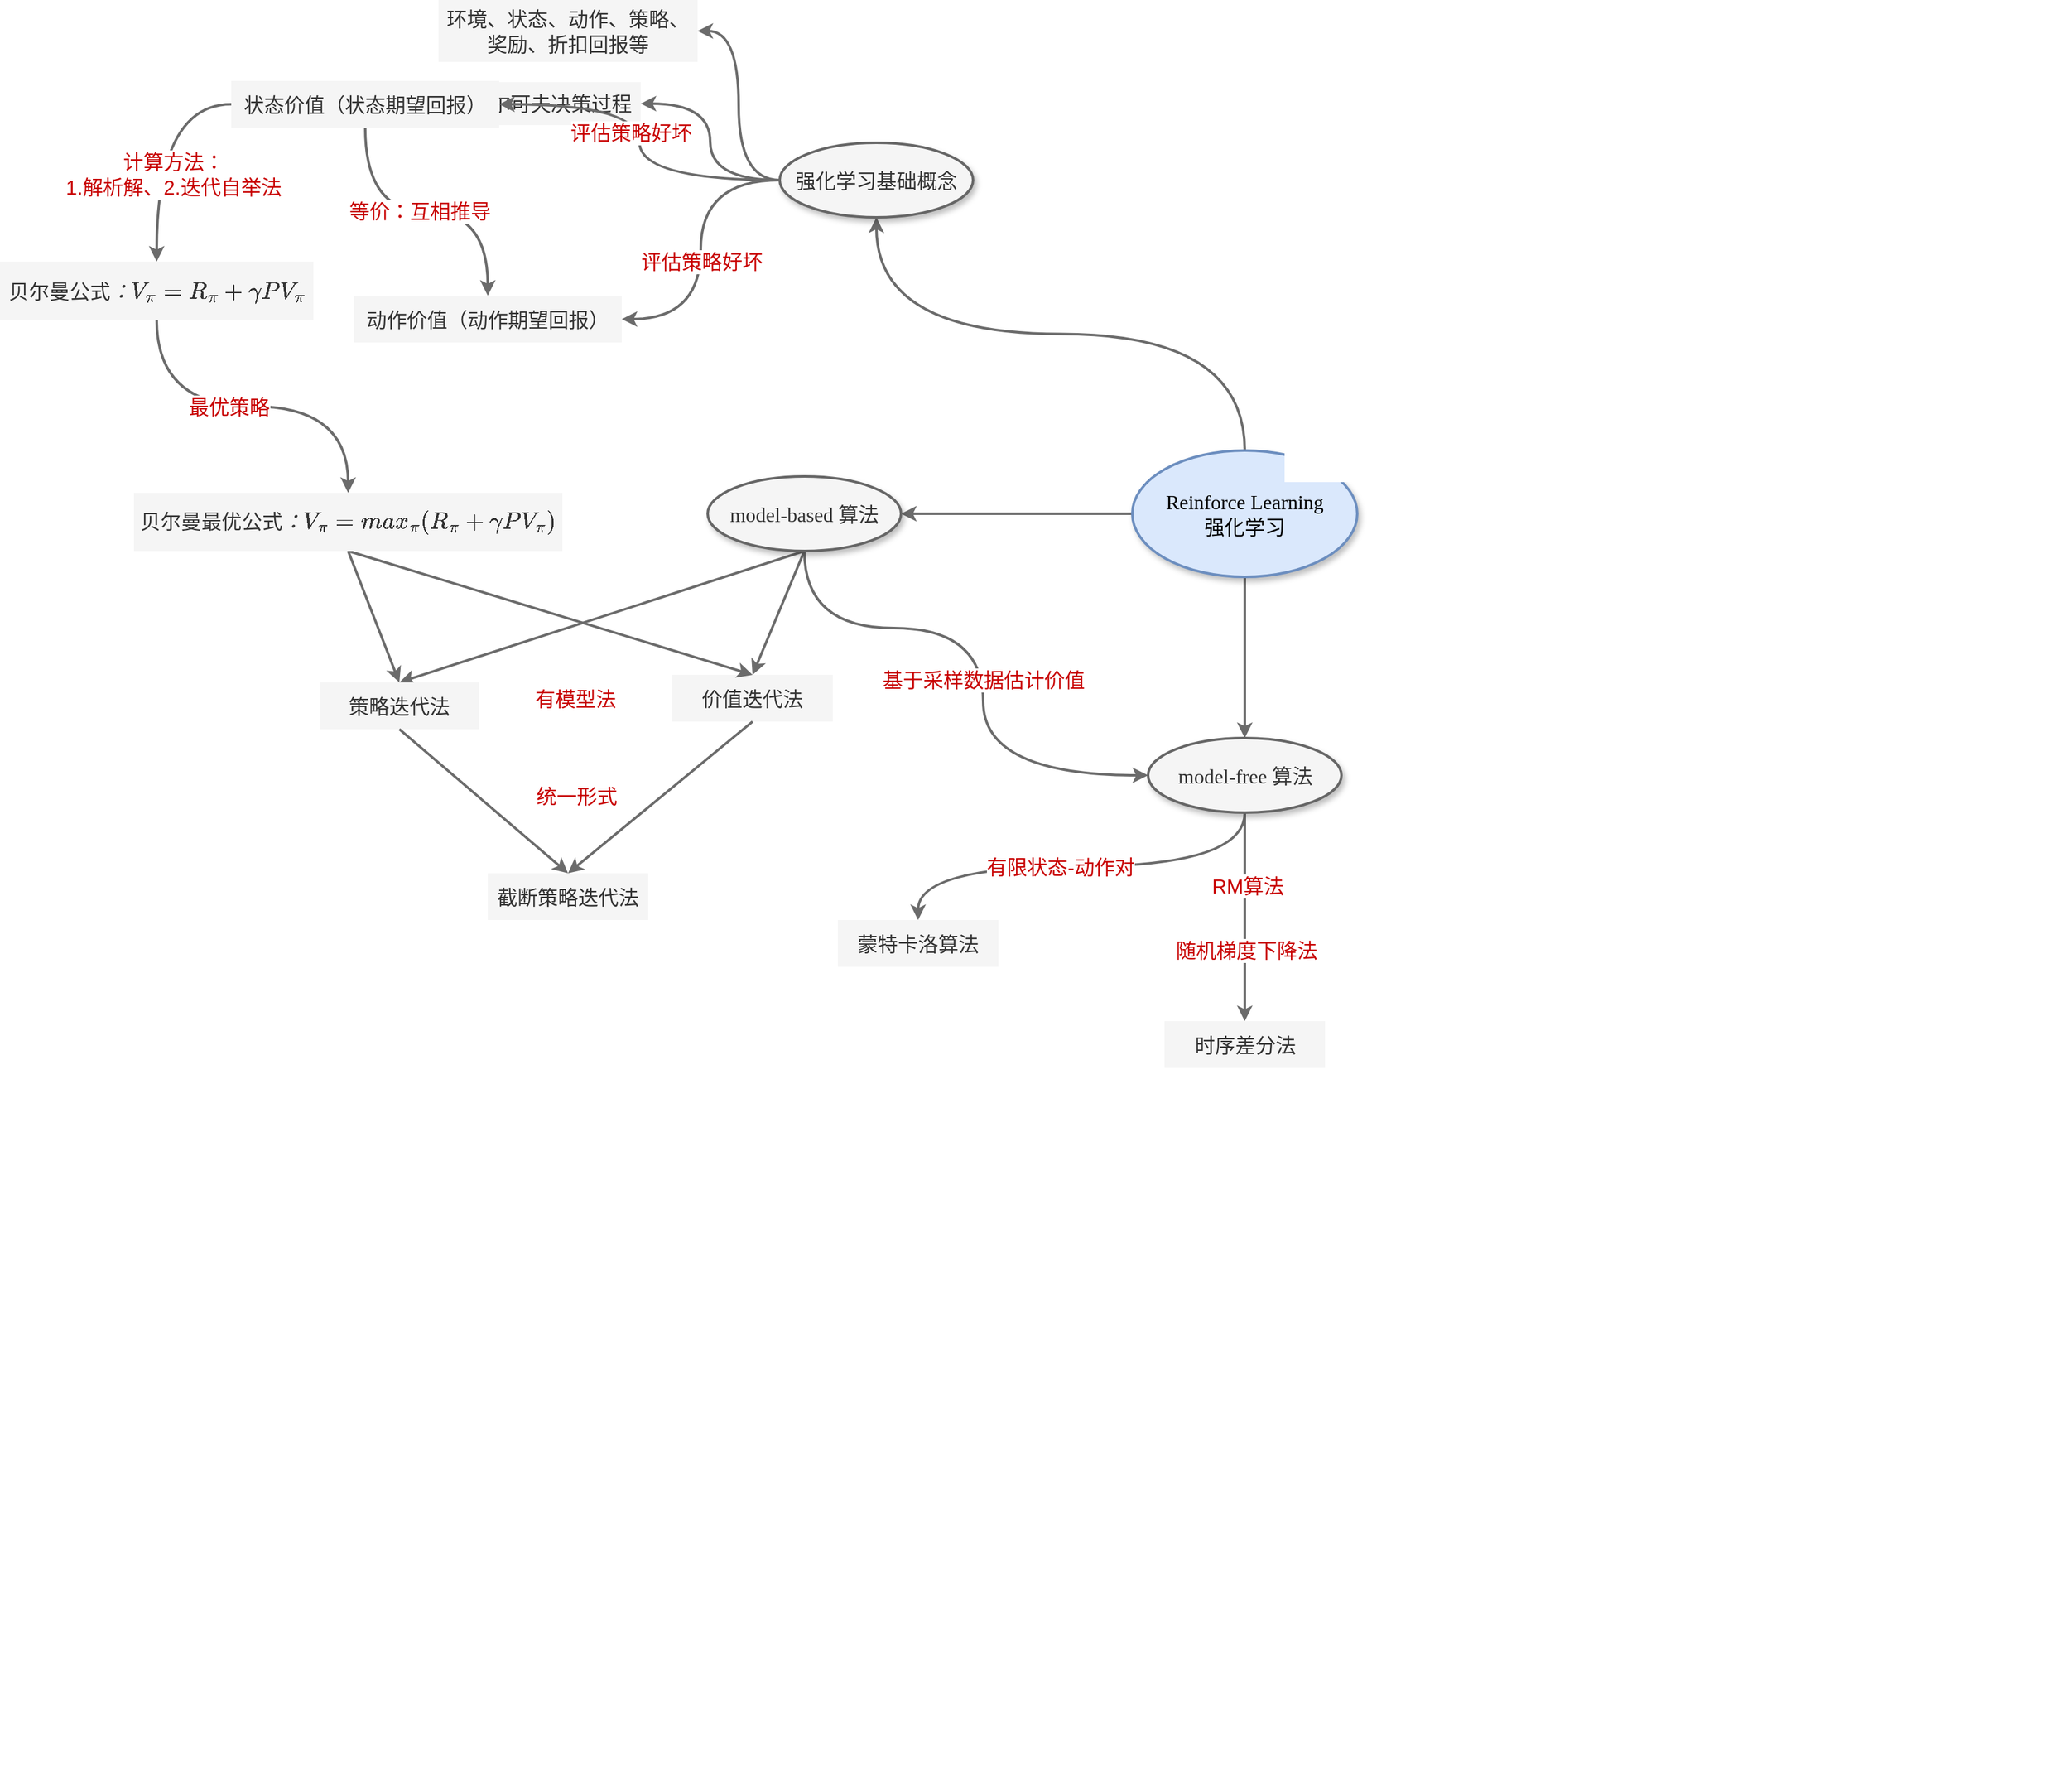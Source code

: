<mxfile border="50" scale="3" compressed="false" locked="false" version="27.2.0">
  <diagram name="Blank" id="YmL12bMKpDGza6XwsDPr">
    <mxGraphModel dx="2334" dy="1435" grid="0" gridSize="10" guides="1" tooltips="1" connect="1" arrows="1" fold="1" page="0" pageScale="1" pageWidth="827" pageHeight="1169" background="none" math="1" shadow="0">
      <root>
        <mxCell id="X5NqExCQtvZxIxQ7pmgY-0" />
        <mxCell id="1" parent="X5NqExCQtvZxIxQ7pmgY-0" />
        <mxCell id="Gr0Zq-AI6Quabplr0KPa-179" value="" style="swimlane;html=1;startSize=20;horizontal=1;containerType=tree;labelBackgroundColor=none;strokeColor=none;strokeWidth=1;fillColor=none;fontFamily=Comic Sans MS;fontSize=16;swimlaneLine=0;dashed=1;collapsible=0;swimlaneFillColor=none;" parent="1" vertex="1">
          <mxGeometry x="-842" y="-446" width="1332" height="1385" as="geometry" />
        </mxCell>
        <mxCell id="jKKv0_7eQxVgF26MUgQf-13" style="edgeStyle=orthogonalEdgeStyle;rounded=0;orthogonalLoop=1;jettySize=auto;html=1;exitX=0.5;exitY=0;exitDx=0;exitDy=0;entryX=0.5;entryY=1;entryDx=0;entryDy=0;curved=1;strokeWidth=2;strokeColor=light-dark(#6b6b6b, #ededed);fontSize=16;" parent="Gr0Zq-AI6Quabplr0KPa-179" source="Gr0Zq-AI6Quabplr0KPa-180" target="jKKv0_7eQxVgF26MUgQf-10" edge="1">
          <mxGeometry relative="1" as="geometry" />
        </mxCell>
        <mxCell id="YHKigMuBGNWTJUqa9Iyw-3" style="rounded=0;orthogonalLoop=1;jettySize=auto;html=1;exitX=0;exitY=0.5;exitDx=0;exitDy=0;entryX=1;entryY=0.5;entryDx=0;entryDy=0;strokeWidth=2;strokeColor=light-dark(#6b6b6b, #ededed);fontSize=16;" parent="Gr0Zq-AI6Quabplr0KPa-179" source="Gr0Zq-AI6Quabplr0KPa-180" target="YHKigMuBGNWTJUqa9Iyw-2" edge="1">
          <mxGeometry relative="1" as="geometry" />
        </mxCell>
        <mxCell id="YHKigMuBGNWTJUqa9Iyw-14" style="edgeStyle=orthogonalEdgeStyle;rounded=0;orthogonalLoop=1;jettySize=auto;html=1;exitX=0.5;exitY=1;exitDx=0;exitDy=0;entryX=0.5;entryY=0;entryDx=0;entryDy=0;strokeWidth=2;curved=1;strokeColor=light-dark(#6b6b6b, #ededed);fontSize=16;" parent="Gr0Zq-AI6Quabplr0KPa-179" source="Gr0Zq-AI6Quabplr0KPa-180" target="YHKigMuBGNWTJUqa9Iyw-13" edge="1">
          <mxGeometry relative="1" as="geometry" />
        </mxCell>
        <mxCell id="Gr0Zq-AI6Quabplr0KPa-180" value="&lt;font face=&quot;Comic Sans MS&quot;&gt;Reinforce Learning&lt;/font&gt;&lt;div&gt;&lt;font face=&quot;Comic Sans MS&quot;&gt;强化学习&lt;/font&gt;&lt;/div&gt;" style="ellipse;whiteSpace=wrap;html=1;align=center;container=1;recursiveResize=0;treeFolding=1;strokeWidth=2;fontSize=16;fillColor=#dae8fc;strokeColor=#6c8ebf;shadow=1;" parent="Gr0Zq-AI6Quabplr0KPa-179" vertex="1">
          <mxGeometry x="591" y="324.5" width="178" height="100" as="geometry" />
        </mxCell>
        <mxCell id="DzTKUxqz9tWYfkctsdNh-5" style="edgeStyle=orthogonalEdgeStyle;rounded=0;orthogonalLoop=1;jettySize=auto;html=1;exitX=0;exitY=0.5;exitDx=0;exitDy=0;entryX=1;entryY=0.5;entryDx=0;entryDy=0;curved=1;strokeWidth=2;strokeColor=light-dark(#6b6b6b, #ededed);fontSize=16;" parent="Gr0Zq-AI6Quabplr0KPa-179" source="jKKv0_7eQxVgF26MUgQf-10" target="DzTKUxqz9tWYfkctsdNh-4" edge="1">
          <mxGeometry relative="1" as="geometry" />
        </mxCell>
        <mxCell id="krSz1H4tb5_PnrN1vSMn-18" style="edgeStyle=orthogonalEdgeStyle;rounded=0;orthogonalLoop=1;jettySize=auto;html=1;exitX=0;exitY=0.5;exitDx=0;exitDy=0;entryX=1;entryY=0.5;entryDx=0;entryDy=0;curved=1;strokeWidth=2;strokeColor=light-dark(#6b6b6b, #ededed);fontSize=16;" parent="Gr0Zq-AI6Quabplr0KPa-179" source="jKKv0_7eQxVgF26MUgQf-10" target="krSz1H4tb5_PnrN1vSMn-16" edge="1">
          <mxGeometry relative="1" as="geometry" />
        </mxCell>
        <mxCell id="krSz1H4tb5_PnrN1vSMn-22" value="&lt;span style=&quot;color: rgb(200, 0, 0);&quot;&gt;评估策略好坏&lt;/span&gt;" style="edgeLabel;html=1;align=center;verticalAlign=middle;resizable=0;points=[];fontSize=16;" parent="krSz1H4tb5_PnrN1vSMn-18" vertex="1" connectable="0">
          <mxGeometry x="0.082" relative="1" as="geometry">
            <mxPoint as="offset" />
          </mxGeometry>
        </mxCell>
        <mxCell id="iZsCwkJQV0r_uRHZyLfL-4" style="edgeStyle=orthogonalEdgeStyle;rounded=0;orthogonalLoop=1;jettySize=auto;html=1;exitX=0;exitY=0.5;exitDx=0;exitDy=0;entryX=1;entryY=0.5;entryDx=0;entryDy=0;curved=1;strokeWidth=2;strokeColor=light-dark(#6b6b6b, #ededed);fontSize=16;" parent="Gr0Zq-AI6Quabplr0KPa-179" source="jKKv0_7eQxVgF26MUgQf-10" target="DzTKUxqz9tWYfkctsdNh-1" edge="1">
          <mxGeometry relative="1" as="geometry" />
        </mxCell>
        <mxCell id="jKKv0_7eQxVgF26MUgQf-10" value="&lt;div&gt;&lt;font face=&quot;Comic Sans MS&quot;&gt;强化学习基础概念&lt;/font&gt;&lt;/div&gt;" style="ellipse;whiteSpace=wrap;html=1;align=center;container=1;recursiveResize=0;treeFolding=1;strokeWidth=2;fontSize=16;shadow=1;fillColor=#f5f5f5;fontColor=#333333;strokeColor=#666666;" parent="Gr0Zq-AI6Quabplr0KPa-179" vertex="1">
          <mxGeometry x="312" y="81" width="153" height="59" as="geometry" />
        </mxCell>
        <mxCell id="DzTKUxqz9tWYfkctsdNh-1" value="环境、状态、动作、策略、奖励、折扣回报等" style="text;html=1;align=center;verticalAlign=middle;whiteSpace=wrap;rounded=0;fontSize=16;fillColor=#f5f5f5;fontColor=#333333;strokeColor=none;" parent="Gr0Zq-AI6Quabplr0KPa-179" vertex="1">
          <mxGeometry x="42" y="-32" width="205" height="49" as="geometry" />
        </mxCell>
        <mxCell id="DzTKUxqz9tWYfkctsdNh-4" value="马尔可夫过程、马尔可夫决策过程" style="text;html=1;align=center;verticalAlign=middle;whiteSpace=wrap;rounded=0;fontSize=16;fillColor=#f5f5f5;fontColor=#333333;strokeColor=none;" parent="Gr0Zq-AI6Quabplr0KPa-179" vertex="1">
          <mxGeometry x="-52" y="33" width="254" height="34" as="geometry" />
        </mxCell>
        <mxCell id="krSz1H4tb5_PnrN1vSMn-16" value="&lt;div&gt;动作价值（动作期望回报）&lt;/div&gt;" style="text;html=1;align=center;verticalAlign=middle;whiteSpace=wrap;rounded=0;fontSize=16;fillColor=#f5f5f5;fontColor=#333333;strokeColor=none;" parent="Gr0Zq-AI6Quabplr0KPa-179" vertex="1">
          <mxGeometry x="-25" y="202" width="212" height="37" as="geometry" />
        </mxCell>
        <mxCell id="anW6oPUvbK2CG_fKDn-M-3" value="&lt;div&gt;价值迭代法&lt;/div&gt;" style="text;html=1;align=center;verticalAlign=middle;whiteSpace=wrap;rounded=0;fontSize=16;fillColor=#f5f5f5;fontColor=#333333;strokeColor=none;" parent="Gr0Zq-AI6Quabplr0KPa-179" vertex="1">
          <mxGeometry x="227" y="502" width="127" height="37" as="geometry" />
        </mxCell>
        <mxCell id="YHKigMuBGNWTJUqa9Iyw-10" style="rounded=0;orthogonalLoop=1;jettySize=auto;html=1;exitX=0.5;exitY=1;exitDx=0;exitDy=0;entryX=0.5;entryY=0;entryDx=0;entryDy=0;strokeWidth=2;strokeColor=light-dark(#6b6b6b, #ededed);fontSize=16;" parent="Gr0Zq-AI6Quabplr0KPa-179" source="hJSKXu2BrGVSYL8usAjy-1" target="anW6oPUvbK2CG_fKDn-M-3" edge="1">
          <mxGeometry relative="1" as="geometry" />
        </mxCell>
        <mxCell id="hJSKXu2BrGVSYL8usAjy-1" value="&lt;div&gt;$$贝尔曼最优公式：V_{\pi}=max_{\pi}(R_{\pi}+\gamma P V_{\pi})$$&lt;/div&gt;" style="text;html=1;align=center;verticalAlign=middle;whiteSpace=wrap;rounded=0;fontSize=16;fillColor=#f5f5f5;fontColor=#333333;strokeColor=none;" parent="Gr0Zq-AI6Quabplr0KPa-179" vertex="1">
          <mxGeometry x="-199" y="358" width="339" height="46" as="geometry" />
        </mxCell>
        <mxCell id="YHKigMuBGNWTJUqa9Iyw-11" style="rounded=0;orthogonalLoop=1;jettySize=auto;html=1;exitX=0.5;exitY=1;exitDx=0;exitDy=0;entryX=0.5;entryY=0;entryDx=0;entryDy=0;strokeColor=light-dark(#6b6b6b, #ededed);strokeWidth=2;fontSize=16;" parent="Gr0Zq-AI6Quabplr0KPa-179" source="YHKigMuBGNWTJUqa9Iyw-2" target="anW6oPUvbK2CG_fKDn-M-2" edge="1">
          <mxGeometry relative="1" as="geometry" />
        </mxCell>
        <mxCell id="YHKigMuBGNWTJUqa9Iyw-12" style="rounded=0;orthogonalLoop=1;jettySize=auto;html=1;exitX=0.5;exitY=1;exitDx=0;exitDy=0;entryX=0.5;entryY=0;entryDx=0;entryDy=0;strokeColor=light-dark(#6b6b6b, #ededed);strokeWidth=2;fontSize=16;" parent="Gr0Zq-AI6Quabplr0KPa-179" source="YHKigMuBGNWTJUqa9Iyw-2" target="anW6oPUvbK2CG_fKDn-M-3" edge="1">
          <mxGeometry relative="1" as="geometry" />
        </mxCell>
        <mxCell id="YHKigMuBGNWTJUqa9Iyw-15" style="rounded=0;orthogonalLoop=1;jettySize=auto;html=1;exitX=0.5;exitY=1;exitDx=0;exitDy=0;strokeWidth=2;strokeColor=light-dark(#6b6b6b, #ededed);entryX=0;entryY=0.5;entryDx=0;entryDy=0;edgeStyle=orthogonalEdgeStyle;curved=1;fontSize=16;" parent="Gr0Zq-AI6Quabplr0KPa-179" source="YHKigMuBGNWTJUqa9Iyw-2" target="YHKigMuBGNWTJUqa9Iyw-13" edge="1">
          <mxGeometry relative="1" as="geometry">
            <mxPoint x="548" y="513" as="targetPoint" />
            <Array as="points">
              <mxPoint x="332" y="465" />
              <mxPoint x="473" y="465" />
              <mxPoint x="473" y="582" />
            </Array>
          </mxGeometry>
        </mxCell>
        <mxCell id="Y6D0DEkb-gYPL5URAM-n-1" value="&lt;font style=&quot;color: light-dark(rgb(200, 0, 0), rgb(237, 237, 237));&quot;&gt;基于采样数据估计价值&lt;/font&gt;" style="edgeLabel;html=1;align=center;verticalAlign=middle;resizable=0;points=[];fontSize=16;" parent="YHKigMuBGNWTJUqa9Iyw-15" vertex="1" connectable="0">
          <mxGeometry x="0.003" y="-16" relative="1" as="geometry">
            <mxPoint x="16" y="18" as="offset" />
          </mxGeometry>
        </mxCell>
        <mxCell id="YHKigMuBGNWTJUqa9Iyw-2" value="&lt;div&gt;&lt;font face=&quot;Comic Sans MS&quot;&gt;model-based 算法&lt;/font&gt;&lt;/div&gt;" style="ellipse;whiteSpace=wrap;html=1;align=center;container=1;recursiveResize=0;treeFolding=1;strokeWidth=2;fontSize=16;shadow=1;fillColor=#f5f5f5;fontColor=#333333;strokeColor=#666666;" parent="Gr0Zq-AI6Quabplr0KPa-179" vertex="1">
          <mxGeometry x="255" y="345" width="153" height="59" as="geometry" />
        </mxCell>
        <mxCell id="anW6oPUvbK2CG_fKDn-M-12" value="&lt;font style=&quot;color: light-dark(rgb(200, 0, 0), rgb(237, 237, 237));&quot;&gt;有模型法&lt;/font&gt;" style="text;html=1;align=center;verticalAlign=middle;whiteSpace=wrap;rounded=0;fontSize=16;" parent="Gr0Zq-AI6Quabplr0KPa-179" vertex="1">
          <mxGeometry x="93" y="508" width="115" height="25" as="geometry" />
        </mxCell>
        <mxCell id="anW6oPUvbK2CG_fKDn-M-2" value="&lt;div&gt;策略迭代法&lt;/div&gt;" style="text;html=1;align=center;verticalAlign=middle;whiteSpace=wrap;rounded=0;fontSize=16;fillColor=#f5f5f5;fontColor=#333333;strokeColor=none;" parent="Gr0Zq-AI6Quabplr0KPa-179" vertex="1">
          <mxGeometry x="-52" y="508" width="126" height="37" as="geometry" />
        </mxCell>
        <mxCell id="anW6oPUvbK2CG_fKDn-M-10" style="rounded=0;orthogonalLoop=1;jettySize=auto;html=1;exitX=0.5;exitY=1;exitDx=0;exitDy=0;strokeWidth=2;strokeColor=light-dark(#6b6b6b, #ededed);fontSize=16;entryX=0.5;entryY=0;entryDx=0;entryDy=0;" parent="Gr0Zq-AI6Quabplr0KPa-179" source="hJSKXu2BrGVSYL8usAjy-1" target="anW6oPUvbK2CG_fKDn-M-2" edge="1">
          <mxGeometry relative="1" as="geometry">
            <mxPoint x="-77" y="494" as="targetPoint" />
          </mxGeometry>
        </mxCell>
        <mxCell id="0xfQ3__mSORnw1S1uJHA-2" value="&lt;div&gt;截断策略迭代法&lt;/div&gt;" style="text;html=1;align=center;verticalAlign=middle;whiteSpace=wrap;rounded=0;fontSize=16;fillColor=#f5f5f5;fontColor=#333333;strokeColor=none;" parent="Gr0Zq-AI6Quabplr0KPa-179" vertex="1">
          <mxGeometry x="81" y="659" width="127" height="37" as="geometry" />
        </mxCell>
        <mxCell id="0xfQ3__mSORnw1S1uJHA-3" style="rounded=0;orthogonalLoop=1;jettySize=auto;html=1;exitX=0.5;exitY=1;exitDx=0;exitDy=0;entryX=0.5;entryY=0;entryDx=0;entryDy=0;strokeWidth=2;strokeColor=light-dark(#6b6b6b, #ededed);fontSize=16;" parent="Gr0Zq-AI6Quabplr0KPa-179" source="anW6oPUvbK2CG_fKDn-M-2" target="0xfQ3__mSORnw1S1uJHA-2" edge="1">
          <mxGeometry relative="1" as="geometry" />
        </mxCell>
        <mxCell id="0xfQ3__mSORnw1S1uJHA-4" style="rounded=0;orthogonalLoop=1;jettySize=auto;html=1;exitX=0.5;exitY=1;exitDx=0;exitDy=0;entryX=0.5;entryY=0;entryDx=0;entryDy=0;strokeColor=light-dark(#6b6b6b, #ededed);strokeWidth=2;fontSize=16;" parent="Gr0Zq-AI6Quabplr0KPa-179" source="anW6oPUvbK2CG_fKDn-M-3" target="0xfQ3__mSORnw1S1uJHA-2" edge="1">
          <mxGeometry relative="1" as="geometry" />
        </mxCell>
        <mxCell id="YHKigMuBGNWTJUqa9Iyw-1" value="&lt;font style=&quot;color: light-dark(rgb(200, 0, 0), rgb(237, 237, 237));&quot;&gt;统一形式&lt;/font&gt;" style="text;html=1;align=center;verticalAlign=middle;resizable=0;points=[];autosize=1;strokeColor=none;fillColor=none;fontSize=16;" parent="Gr0Zq-AI6Quabplr0KPa-179" vertex="1">
          <mxGeometry x="109.5" y="582" width="82" height="31" as="geometry" />
        </mxCell>
        <mxCell id="YHKigMuBGNWTJUqa9Iyw-17" style="edgeStyle=orthogonalEdgeStyle;rounded=0;orthogonalLoop=1;jettySize=auto;html=1;exitX=0.5;exitY=1;exitDx=0;exitDy=0;entryX=0.5;entryY=0;entryDx=0;entryDy=0;curved=1;strokeWidth=2;strokeColor=light-dark(#6b6b6b, #ededed);fontSize=16;" parent="Gr0Zq-AI6Quabplr0KPa-179" source="YHKigMuBGNWTJUqa9Iyw-13" target="YHKigMuBGNWTJUqa9Iyw-16" edge="1">
          <mxGeometry relative="1" as="geometry" />
        </mxCell>
        <mxCell id="Y6D0DEkb-gYPL5URAM-n-2" value="&lt;font style=&quot;color: light-dark(rgb(200, 0, 0), rgb(237, 237, 237));&quot;&gt;有限状态-动作对&lt;/font&gt;" style="edgeLabel;html=1;align=center;verticalAlign=middle;resizable=0;points=[];fontSize=16;" parent="YHKigMuBGNWTJUqa9Iyw-17" vertex="1" connectable="0">
          <mxGeometry x="0.098" relative="1" as="geometry">
            <mxPoint as="offset" />
          </mxGeometry>
        </mxCell>
        <mxCell id="AChJmF0assDOjcqlXaD_-4" style="edgeStyle=orthogonalEdgeStyle;rounded=0;orthogonalLoop=1;jettySize=auto;html=1;exitX=0.5;exitY=1;exitDx=0;exitDy=0;entryX=0.5;entryY=0;entryDx=0;entryDy=0;curved=1;strokeColor=light-dark(#6b6b6b, #ededed);strokeWidth=2;fontSize=16;" edge="1" parent="Gr0Zq-AI6Quabplr0KPa-179" source="YHKigMuBGNWTJUqa9Iyw-13" target="AChJmF0assDOjcqlXaD_-1">
          <mxGeometry relative="1" as="geometry" />
        </mxCell>
        <mxCell id="AChJmF0assDOjcqlXaD_-5" value="RM算法" style="edgeLabel;html=1;align=center;verticalAlign=middle;resizable=0;points=[];fontSize=16;fontColor=light-dark(#c80000, #ededed);" vertex="1" connectable="0" parent="AChJmF0assDOjcqlXaD_-4">
          <mxGeometry x="-0.405" y="5" relative="1" as="geometry">
            <mxPoint x="-3" y="9" as="offset" />
          </mxGeometry>
        </mxCell>
        <mxCell id="AChJmF0assDOjcqlXaD_-6" value="随机梯度下降法" style="edgeLabel;html=1;align=center;verticalAlign=middle;resizable=0;points=[];fontSize=16;fontColor=light-dark(#c80000, #ededed);" vertex="1" connectable="0" parent="AChJmF0assDOjcqlXaD_-4">
          <mxGeometry x="0.322" y="1" relative="1" as="geometry">
            <mxPoint as="offset" />
          </mxGeometry>
        </mxCell>
        <mxCell id="YHKigMuBGNWTJUqa9Iyw-13" value="&lt;div&gt;&lt;font face=&quot;Comic Sans MS&quot;&gt;model-free 算法&lt;/font&gt;&lt;/div&gt;" style="ellipse;whiteSpace=wrap;html=1;align=center;container=1;recursiveResize=0;treeFolding=1;strokeWidth=2;fontSize=16;shadow=1;fillColor=#f5f5f5;fontColor=#333333;strokeColor=#666666;" parent="Gr0Zq-AI6Quabplr0KPa-179" vertex="1">
          <mxGeometry x="603.5" y="552" width="153" height="59" as="geometry" />
        </mxCell>
        <mxCell id="YHKigMuBGNWTJUqa9Iyw-16" value="&lt;div&gt;蒙特卡洛算法&lt;/div&gt;" style="text;html=1;align=center;verticalAlign=middle;whiteSpace=wrap;rounded=0;fontSize=16;fillColor=#f5f5f5;fontColor=#333333;strokeColor=none;" parent="Gr0Zq-AI6Quabplr0KPa-179" vertex="1">
          <mxGeometry x="358" y="696" width="127" height="37" as="geometry" />
        </mxCell>
        <mxCell id="AChJmF0assDOjcqlXaD_-1" value="&lt;div&gt;时序差分法&lt;/div&gt;" style="text;html=1;align=center;verticalAlign=middle;whiteSpace=wrap;rounded=0;fontSize=16;fillColor=#f5f5f5;fontColor=#333333;strokeColor=none;" vertex="1" parent="Gr0Zq-AI6Quabplr0KPa-179">
          <mxGeometry x="616.5" y="776" width="127" height="37" as="geometry" />
        </mxCell>
        <mxCell id="anW6oPUvbK2CG_fKDn-M-8" style="edgeStyle=orthogonalEdgeStyle;rounded=0;orthogonalLoop=1;jettySize=auto;html=1;exitX=0.5;exitY=1;exitDx=0;exitDy=0;entryX=0.5;entryY=0;entryDx=0;entryDy=0;curved=1;strokeWidth=2;strokeColor=light-dark(#6b6b6b, #ededed);fontSize=16;" parent="1" source="krSz1H4tb5_PnrN1vSMn-36" target="hJSKXu2BrGVSYL8usAjy-1" edge="1">
          <mxGeometry relative="1" as="geometry" />
        </mxCell>
        <mxCell id="anW6oPUvbK2CG_fKDn-M-9" value="最优策略" style="edgeLabel;html=1;align=center;verticalAlign=middle;resizable=0;points=[];fontColor=light-dark(#c80000, #ededed);fontSize=16;" parent="anW6oPUvbK2CG_fKDn-M-8" vertex="1" connectable="0">
          <mxGeometry x="-0.132" relative="1" as="geometry">
            <mxPoint as="offset" />
          </mxGeometry>
        </mxCell>
        <mxCell id="krSz1H4tb5_PnrN1vSMn-36" value="&lt;div&gt;$$贝尔曼公式：V_{\pi}=R_{\pi}+\gamma P V_{\pi}$$&lt;/div&gt;" style="text;html=1;align=center;verticalAlign=middle;whiteSpace=wrap;rounded=0;fontSize=16;fillColor=#f5f5f5;fontColor=#333333;strokeColor=none;" parent="1" vertex="1">
          <mxGeometry x="-1147" y="-271" width="248" height="46" as="geometry" />
        </mxCell>
        <mxCell id="krSz1H4tb5_PnrN1vSMn-37" style="edgeStyle=orthogonalEdgeStyle;rounded=0;orthogonalLoop=1;jettySize=auto;html=1;exitX=0;exitY=0.5;exitDx=0;exitDy=0;entryX=0.5;entryY=0;entryDx=0;entryDy=0;curved=1;strokeWidth=2;strokeColor=light-dark(#6b6b6b, #ededed);fontSize=16;" parent="1" source="krSz1H4tb5_PnrN1vSMn-10" target="krSz1H4tb5_PnrN1vSMn-36" edge="1">
          <mxGeometry relative="1" as="geometry" />
        </mxCell>
        <mxCell id="iZsCwkJQV0r_uRHZyLfL-1" value="计算方法：&lt;div&gt;1.解析解、&lt;span style=&quot;background-color: light-dark(#ffffff, var(--ge-dark-color, #121212)); color: light-dark(rgb(200, 0, 0), rgb(237, 237, 237));&quot;&gt;2.迭代自举法&lt;/span&gt;&lt;/div&gt;" style="edgeLabel;html=1;align=center;verticalAlign=middle;resizable=0;points=[];fontColor=light-dark(#c80000, #ededed);fontSize=16;" parent="krSz1H4tb5_PnrN1vSMn-37" vertex="1" connectable="0">
          <mxGeometry x="0.003" y="-2" relative="1" as="geometry">
            <mxPoint x="15" y="22" as="offset" />
          </mxGeometry>
        </mxCell>
        <mxCell id="iZsCwkJQV0r_uRHZyLfL-5" style="edgeStyle=orthogonalEdgeStyle;rounded=0;orthogonalLoop=1;jettySize=auto;html=1;exitX=0.5;exitY=1;exitDx=0;exitDy=0;entryX=0.5;entryY=0;entryDx=0;entryDy=0;curved=1;strokeColor=light-dark(#6b6b6b, #ededed);strokeWidth=2;fontSize=16;" parent="1" source="krSz1H4tb5_PnrN1vSMn-10" target="krSz1H4tb5_PnrN1vSMn-16" edge="1">
          <mxGeometry relative="1" as="geometry" />
        </mxCell>
        <mxCell id="KGutzesV_vw_Q6OyUhxC-1" value="&lt;font&gt;等价：互相推导&lt;/font&gt;" style="edgeLabel;html=1;align=center;verticalAlign=middle;resizable=0;points=[];fontColor=light-dark(#c80000, #ededed);fontSize=16;" parent="iZsCwkJQV0r_uRHZyLfL-5" vertex="1" connectable="0">
          <mxGeometry x="-0.273" y="11" relative="1" as="geometry">
            <mxPoint x="26" y="10" as="offset" />
          </mxGeometry>
        </mxCell>
        <mxCell id="krSz1H4tb5_PnrN1vSMn-10" value="&lt;div&gt;状态价值（状态期望回报）&lt;/div&gt;" style="text;html=1;align=center;verticalAlign=middle;whiteSpace=wrap;rounded=0;fontSize=16;fillColor=#f5f5f5;fontColor=#333333;strokeColor=none;" parent="1" vertex="1">
          <mxGeometry x="-964" y="-414" width="212" height="37" as="geometry" />
        </mxCell>
        <mxCell id="krSz1H4tb5_PnrN1vSMn-11" style="edgeStyle=orthogonalEdgeStyle;rounded=0;orthogonalLoop=1;jettySize=auto;html=1;exitX=0;exitY=0.5;exitDx=0;exitDy=0;entryX=1;entryY=0.5;entryDx=0;entryDy=0;curved=1;strokeWidth=2;strokeColor=light-dark(#6b6b6b, #ededed);fontSize=16;" parent="1" source="jKKv0_7eQxVgF26MUgQf-10" target="krSz1H4tb5_PnrN1vSMn-10" edge="1">
          <mxGeometry relative="1" as="geometry" />
        </mxCell>
        <mxCell id="krSz1H4tb5_PnrN1vSMn-15" value="&lt;font&gt;评估策略好坏&lt;/font&gt;" style="edgeLabel;html=1;align=center;verticalAlign=middle;resizable=0;points=[];fontColor=light-dark(#c80000, #ededed);fontSize=16;" parent="krSz1H4tb5_PnrN1vSMn-11" vertex="1" connectable="0">
          <mxGeometry x="0.048" y="-1" relative="1" as="geometry">
            <mxPoint x="-8" y="-1" as="offset" />
          </mxGeometry>
        </mxCell>
      </root>
    </mxGraphModel>
  </diagram>
</mxfile>
